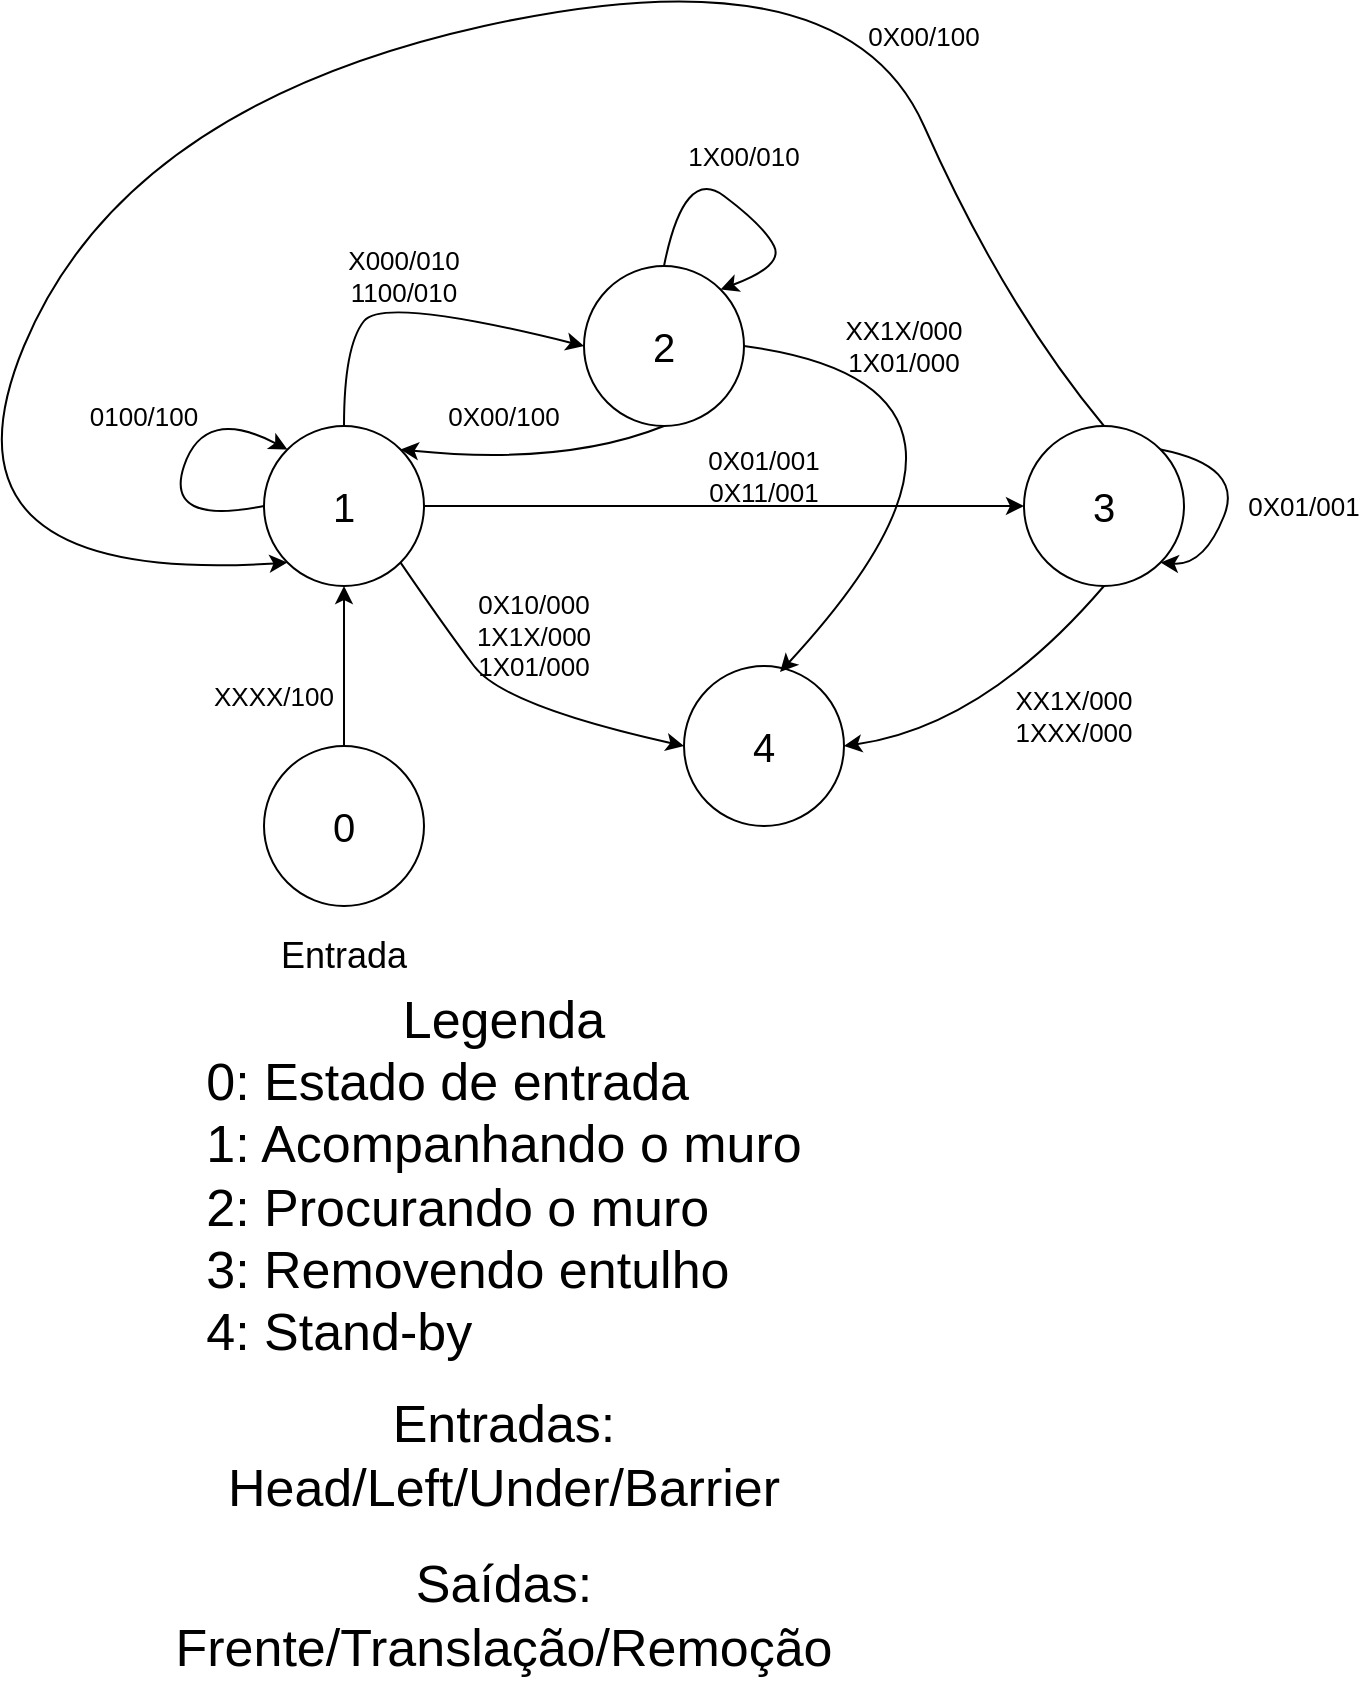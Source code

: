 <mxfile version="24.2.5" type="device">
  <diagram name="Page-1" id="E-0eqnas9YIsIwtXrANr">
    <mxGraphModel dx="1362" dy="795" grid="1" gridSize="10" guides="1" tooltips="1" connect="1" arrows="1" fold="1" page="1" pageScale="1" pageWidth="850" pageHeight="1100" math="0" shadow="0">
      <root>
        <mxCell id="0" />
        <mxCell id="1" parent="0" />
        <mxCell id="hOIwyd99Ka2PDwS4Dpa_-1" value="1" style="ellipse;whiteSpace=wrap;html=1;aspect=fixed;fillColor=#FFFFFF;fontSize=20;" vertex="1" parent="1">
          <mxGeometry x="260" y="450" width="80" height="80" as="geometry" />
        </mxCell>
        <mxCell id="hOIwyd99Ka2PDwS4Dpa_-2" value="2" style="ellipse;whiteSpace=wrap;html=1;aspect=fixed;fontSize=20;" vertex="1" parent="1">
          <mxGeometry x="420" y="370" width="80" height="80" as="geometry" />
        </mxCell>
        <mxCell id="hOIwyd99Ka2PDwS4Dpa_-3" value="3" style="ellipse;whiteSpace=wrap;html=1;aspect=fixed;fontSize=20;" vertex="1" parent="1">
          <mxGeometry x="640" y="450" width="80" height="80" as="geometry" />
        </mxCell>
        <mxCell id="hOIwyd99Ka2PDwS4Dpa_-4" value="4" style="ellipse;whiteSpace=wrap;html=1;aspect=fixed;fontSize=20;" vertex="1" parent="1">
          <mxGeometry x="470" y="570" width="80" height="80" as="geometry" />
        </mxCell>
        <mxCell id="hOIwyd99Ka2PDwS4Dpa_-6" value="" style="curved=1;endArrow=classic;html=1;rounded=0;exitX=0.5;exitY=0;exitDx=0;exitDy=0;entryX=0;entryY=0.5;entryDx=0;entryDy=0;" edge="1" parent="1" source="hOIwyd99Ka2PDwS4Dpa_-1" target="hOIwyd99Ka2PDwS4Dpa_-2">
          <mxGeometry width="50" height="50" relative="1" as="geometry">
            <mxPoint x="320" y="435" as="sourcePoint" />
            <mxPoint x="370" y="385" as="targetPoint" />
            <Array as="points">
              <mxPoint x="300" y="410" />
              <mxPoint x="320" y="385" />
            </Array>
          </mxGeometry>
        </mxCell>
        <mxCell id="hOIwyd99Ka2PDwS4Dpa_-7" value="" style="curved=1;endArrow=classic;html=1;rounded=0;exitX=0.5;exitY=1;exitDx=0;exitDy=0;entryX=1;entryY=0;entryDx=0;entryDy=0;" edge="1" parent="1" source="hOIwyd99Ka2PDwS4Dpa_-2" target="hOIwyd99Ka2PDwS4Dpa_-1">
          <mxGeometry width="50" height="50" relative="1" as="geometry">
            <mxPoint x="350" y="590" as="sourcePoint" />
            <mxPoint x="350" y="440" as="targetPoint" />
            <Array as="points">
              <mxPoint x="410" y="470" />
            </Array>
          </mxGeometry>
        </mxCell>
        <mxCell id="hOIwyd99Ka2PDwS4Dpa_-8" value="" style="curved=1;endArrow=classic;html=1;rounded=0;exitX=0;exitY=0.5;exitDx=0;exitDy=0;entryX=0;entryY=0;entryDx=0;entryDy=0;" edge="1" parent="1" source="hOIwyd99Ka2PDwS4Dpa_-1" target="hOIwyd99Ka2PDwS4Dpa_-1">
          <mxGeometry width="50" height="50" relative="1" as="geometry">
            <mxPoint x="180" y="500" as="sourcePoint" />
            <mxPoint x="230" y="450" as="targetPoint" />
            <Array as="points">
              <mxPoint x="210" y="500" />
              <mxPoint x="230" y="440" />
            </Array>
          </mxGeometry>
        </mxCell>
        <mxCell id="hOIwyd99Ka2PDwS4Dpa_-9" value="" style="curved=1;endArrow=classic;html=1;rounded=0;exitX=1;exitY=0.5;exitDx=0;exitDy=0;entryX=0;entryY=0.5;entryDx=0;entryDy=0;" edge="1" parent="1" source="hOIwyd99Ka2PDwS4Dpa_-1" target="hOIwyd99Ka2PDwS4Dpa_-3">
          <mxGeometry width="50" height="50" relative="1" as="geometry">
            <mxPoint x="340" y="580" as="sourcePoint" />
            <mxPoint x="390" y="530" as="targetPoint" />
            <Array as="points">
              <mxPoint x="480" y="490" />
              <mxPoint x="540" y="490" />
            </Array>
          </mxGeometry>
        </mxCell>
        <mxCell id="hOIwyd99Ka2PDwS4Dpa_-12" value="" style="curved=1;endArrow=classic;html=1;rounded=0;exitX=0.5;exitY=0;exitDx=0;exitDy=0;entryX=0;entryY=1;entryDx=0;entryDy=0;" edge="1" parent="1" source="hOIwyd99Ka2PDwS4Dpa_-3" target="hOIwyd99Ka2PDwS4Dpa_-1">
          <mxGeometry width="50" height="50" relative="1" as="geometry">
            <mxPoint x="480" y="290" as="sourcePoint" />
            <mxPoint x="50" y="520" as="targetPoint" />
            <Array as="points">
              <mxPoint x="630" y="390" />
              <mxPoint x="550" y="210" />
              <mxPoint x="190" y="290" />
              <mxPoint x="90" y="530" />
            </Array>
          </mxGeometry>
        </mxCell>
        <mxCell id="hOIwyd99Ka2PDwS4Dpa_-14" value="" style="curved=1;endArrow=classic;html=1;rounded=0;exitX=0.5;exitY=1;exitDx=0;exitDy=0;entryX=1;entryY=0.5;entryDx=0;entryDy=0;" edge="1" parent="1" source="hOIwyd99Ka2PDwS4Dpa_-3" target="hOIwyd99Ka2PDwS4Dpa_-4">
          <mxGeometry width="50" height="50" relative="1" as="geometry">
            <mxPoint x="650" y="640" as="sourcePoint" />
            <mxPoint x="700" y="590" as="targetPoint" />
            <Array as="points">
              <mxPoint x="620" y="600" />
            </Array>
          </mxGeometry>
        </mxCell>
        <mxCell id="hOIwyd99Ka2PDwS4Dpa_-17" value="&lt;div style=&quot;font-size: 13px;&quot;&gt;X000/010&lt;/div&gt;&lt;div style=&quot;font-size: 13px;&quot;&gt;1100/010&lt;br style=&quot;font-size: 13px;&quot;&gt;&lt;/div&gt;" style="text;strokeColor=none;align=center;fillColor=none;html=1;verticalAlign=middle;whiteSpace=wrap;rounded=0;fontSize=13;" vertex="1" parent="1">
          <mxGeometry x="300" y="360" width="60" height="30" as="geometry" />
        </mxCell>
        <mxCell id="hOIwyd99Ka2PDwS4Dpa_-18" value="&lt;div style=&quot;font-size: 13px;&quot;&gt;0X00/100&lt;/div&gt;" style="text;strokeColor=none;align=center;fillColor=none;html=1;verticalAlign=middle;whiteSpace=wrap;rounded=0;fontSize=13;" vertex="1" parent="1">
          <mxGeometry x="560" y="240" width="60" height="30" as="geometry" />
        </mxCell>
        <mxCell id="hOIwyd99Ka2PDwS4Dpa_-19" value="Entrada" style="text;strokeColor=none;align=center;fillColor=none;html=1;verticalAlign=middle;whiteSpace=wrap;rounded=0;fontSize=18;" vertex="1" parent="1">
          <mxGeometry x="265" y="700" width="70" height="30" as="geometry" />
        </mxCell>
        <mxCell id="hOIwyd99Ka2PDwS4Dpa_-20" value="&lt;div style=&quot;font-size: 13px;&quot;&gt;XX1X/000&lt;/div&gt;&lt;div style=&quot;font-size: 13px;&quot;&gt;1XXX/000&lt;br style=&quot;font-size: 13px;&quot;&gt;&lt;/div&gt;" style="text;strokeColor=none;align=center;fillColor=none;html=1;verticalAlign=middle;whiteSpace=wrap;rounded=0;fontSize=13;" vertex="1" parent="1">
          <mxGeometry x="630" y="580" width="70" height="30" as="geometry" />
        </mxCell>
        <mxCell id="hOIwyd99Ka2PDwS4Dpa_-21" value="&lt;div&gt;0X01/001&lt;/div&gt;0X11/001" style="text;strokeColor=none;align=center;fillColor=none;html=1;verticalAlign=middle;whiteSpace=wrap;rounded=0;fontSize=13;" vertex="1" parent="1">
          <mxGeometry x="480" y="460" width="60" height="30" as="geometry" />
        </mxCell>
        <mxCell id="hOIwyd99Ka2PDwS4Dpa_-22" value="0100/100" style="text;strokeColor=none;align=center;fillColor=none;html=1;verticalAlign=middle;whiteSpace=wrap;rounded=0;fontSize=13;" vertex="1" parent="1">
          <mxGeometry x="170" y="430" width="60" height="30" as="geometry" />
        </mxCell>
        <mxCell id="hOIwyd99Ka2PDwS4Dpa_-24" value="0X00/100" style="text;strokeColor=none;align=center;fillColor=none;html=1;verticalAlign=middle;whiteSpace=wrap;rounded=0;fontSize=13;" vertex="1" parent="1">
          <mxGeometry x="350" y="430" width="60" height="30" as="geometry" />
        </mxCell>
        <mxCell id="hOIwyd99Ka2PDwS4Dpa_-28" value="&lt;div style=&quot;font-size: 26px;&quot;&gt;Legenda&lt;/div&gt;&lt;div style=&quot;font-size: 26px;&quot; align=&quot;left&quot;&gt;0: Estado de entrada&lt;br&gt;&lt;/div&gt;&lt;div style=&quot;font-size: 26px;&quot; align=&quot;left&quot;&gt;1: Acompanhando o muro&lt;/div&gt;&lt;div style=&quot;font-size: 26px;&quot; align=&quot;left&quot;&gt;2: Procurando o muro&lt;/div&gt;&lt;div style=&quot;font-size: 26px;&quot; align=&quot;left&quot;&gt;3: Removendo entulho&lt;/div&gt;&lt;div style=&quot;font-size: 26px;&quot; align=&quot;left&quot;&gt;4: Stand-by&lt;br style=&quot;font-size: 26px;&quot;&gt;&lt;/div&gt;" style="text;strokeColor=none;align=center;fillColor=none;html=1;verticalAlign=middle;whiteSpace=wrap;rounded=0;fontSize=26;" vertex="1" parent="1">
          <mxGeometry x="175" y="810" width="410" height="30" as="geometry" />
        </mxCell>
        <mxCell id="hOIwyd99Ka2PDwS4Dpa_-29" value="&lt;div style=&quot;font-size: 26px;&quot;&gt;Entradas:&lt;br&gt;&lt;/div&gt;Head/Left/Under/Barrier" style="text;strokeColor=none;align=center;fillColor=none;html=1;verticalAlign=middle;whiteSpace=wrap;rounded=0;fontSize=26;" vertex="1" parent="1">
          <mxGeometry x="175" y="950" width="410" height="30" as="geometry" />
        </mxCell>
        <mxCell id="hOIwyd99Ka2PDwS4Dpa_-33" value="&lt;div&gt;Saídas:&lt;/div&gt;&lt;div&gt;Frente/Translação/Remoção&lt;br&gt;&lt;/div&gt;" style="text;strokeColor=none;align=center;fillColor=none;html=1;verticalAlign=middle;whiteSpace=wrap;rounded=0;fontSize=26;" vertex="1" parent="1">
          <mxGeometry x="175" y="1030" width="410" height="30" as="geometry" />
        </mxCell>
        <mxCell id="hOIwyd99Ka2PDwS4Dpa_-36" value="" style="curved=1;endArrow=classic;html=1;rounded=0;entryX=0;entryY=0.5;entryDx=0;entryDy=0;exitX=1;exitY=1;exitDx=0;exitDy=0;" edge="1" parent="1" source="hOIwyd99Ka2PDwS4Dpa_-1" target="hOIwyd99Ka2PDwS4Dpa_-4">
          <mxGeometry width="50" height="50" relative="1" as="geometry">
            <mxPoint x="350" y="620" as="sourcePoint" />
            <mxPoint x="400" y="570" as="targetPoint" />
            <Array as="points">
              <mxPoint x="350" y="550" />
              <mxPoint x="380" y="590" />
            </Array>
          </mxGeometry>
        </mxCell>
        <mxCell id="hOIwyd99Ka2PDwS4Dpa_-37" value="&lt;div&gt;0X10/000&lt;/div&gt;&lt;div&gt;1X1X/000&lt;/div&gt;&lt;div&gt;1X01/000&lt;br&gt;&lt;/div&gt;" style="text;strokeColor=none;align=center;fillColor=none;html=1;verticalAlign=middle;whiteSpace=wrap;rounded=0;fontSize=13;" vertex="1" parent="1">
          <mxGeometry x="365" y="540" width="60" height="30" as="geometry" />
        </mxCell>
        <mxCell id="hOIwyd99Ka2PDwS4Dpa_-39" value="" style="edgeStyle=orthogonalEdgeStyle;rounded=0;orthogonalLoop=1;jettySize=auto;html=1;" edge="1" parent="1" source="hOIwyd99Ka2PDwS4Dpa_-38" target="hOIwyd99Ka2PDwS4Dpa_-1">
          <mxGeometry relative="1" as="geometry" />
        </mxCell>
        <mxCell id="hOIwyd99Ka2PDwS4Dpa_-38" value="&lt;font style=&quot;font-size: 20px;&quot;&gt;0&lt;/font&gt;" style="ellipse;whiteSpace=wrap;html=1;aspect=fixed;fillColor=#FFFFFF;" vertex="1" parent="1">
          <mxGeometry x="260" y="610" width="80" height="80" as="geometry" />
        </mxCell>
        <mxCell id="hOIwyd99Ka2PDwS4Dpa_-40" value="&lt;div&gt;XXXX/100&lt;/div&gt;" style="text;strokeColor=none;align=center;fillColor=none;html=1;verticalAlign=middle;whiteSpace=wrap;rounded=0;fontSize=13;" vertex="1" parent="1">
          <mxGeometry x="230" y="570" width="70" height="30" as="geometry" />
        </mxCell>
        <mxCell id="hOIwyd99Ka2PDwS4Dpa_-43" value="" style="curved=1;endArrow=classic;html=1;rounded=0;entryX=1;entryY=0;entryDx=0;entryDy=0;exitX=0.5;exitY=0;exitDx=0;exitDy=0;" edge="1" parent="1" source="hOIwyd99Ka2PDwS4Dpa_-2" target="hOIwyd99Ka2PDwS4Dpa_-2">
          <mxGeometry width="50" height="50" relative="1" as="geometry">
            <mxPoint x="490" y="320" as="sourcePoint" />
            <mxPoint x="590" y="380" as="targetPoint" />
            <Array as="points">
              <mxPoint x="470" y="320" />
              <mxPoint x="510" y="350" />
              <mxPoint x="520" y="370" />
            </Array>
          </mxGeometry>
        </mxCell>
        <mxCell id="hOIwyd99Ka2PDwS4Dpa_-44" value="1X00/010" style="text;strokeColor=none;align=center;fillColor=none;html=1;verticalAlign=middle;whiteSpace=wrap;rounded=0;fontSize=13;" vertex="1" parent="1">
          <mxGeometry x="470" y="300" width="60" height="30" as="geometry" />
        </mxCell>
        <mxCell id="hOIwyd99Ka2PDwS4Dpa_-45" value="" style="curved=1;endArrow=classic;html=1;rounded=0;exitX=1;exitY=0.5;exitDx=0;exitDy=0;entryX=0.6;entryY=0.038;entryDx=0;entryDy=0;entryPerimeter=0;" edge="1" parent="1" source="hOIwyd99Ka2PDwS4Dpa_-2" target="hOIwyd99Ka2PDwS4Dpa_-4">
          <mxGeometry width="50" height="50" relative="1" as="geometry">
            <mxPoint x="540" y="435" as="sourcePoint" />
            <mxPoint x="590" y="385" as="targetPoint" />
            <Array as="points">
              <mxPoint x="650" y="430" />
            </Array>
          </mxGeometry>
        </mxCell>
        <mxCell id="hOIwyd99Ka2PDwS4Dpa_-46" value="&lt;div style=&quot;font-size: 13px;&quot;&gt;XX1X/000&lt;/div&gt;&lt;div style=&quot;font-size: 13px;&quot;&gt;1X01/000&lt;br style=&quot;font-size: 13px;&quot;&gt;&lt;/div&gt;" style="text;strokeColor=none;align=center;fillColor=none;html=1;verticalAlign=middle;whiteSpace=wrap;rounded=0;fontSize=13;" vertex="1" parent="1">
          <mxGeometry x="540" y="395" width="80" height="30" as="geometry" />
        </mxCell>
        <mxCell id="hOIwyd99Ka2PDwS4Dpa_-47" value="" style="curved=1;endArrow=classic;html=1;rounded=0;exitX=1;exitY=0;exitDx=0;exitDy=0;entryX=1;entryY=1;entryDx=0;entryDy=0;" edge="1" parent="1" source="hOIwyd99Ka2PDwS4Dpa_-3" target="hOIwyd99Ka2PDwS4Dpa_-3">
          <mxGeometry width="50" height="50" relative="1" as="geometry">
            <mxPoint x="730" y="470" as="sourcePoint" />
            <mxPoint x="780" y="420" as="targetPoint" />
            <Array as="points">
              <mxPoint x="750" y="470" />
              <mxPoint x="730" y="520" />
            </Array>
          </mxGeometry>
        </mxCell>
        <mxCell id="hOIwyd99Ka2PDwS4Dpa_-48" value="0X01/001" style="text;strokeColor=none;align=center;fillColor=none;html=1;verticalAlign=middle;whiteSpace=wrap;rounded=0;fontSize=13;" vertex="1" parent="1">
          <mxGeometry x="750" y="475" width="60" height="30" as="geometry" />
        </mxCell>
      </root>
    </mxGraphModel>
  </diagram>
</mxfile>

